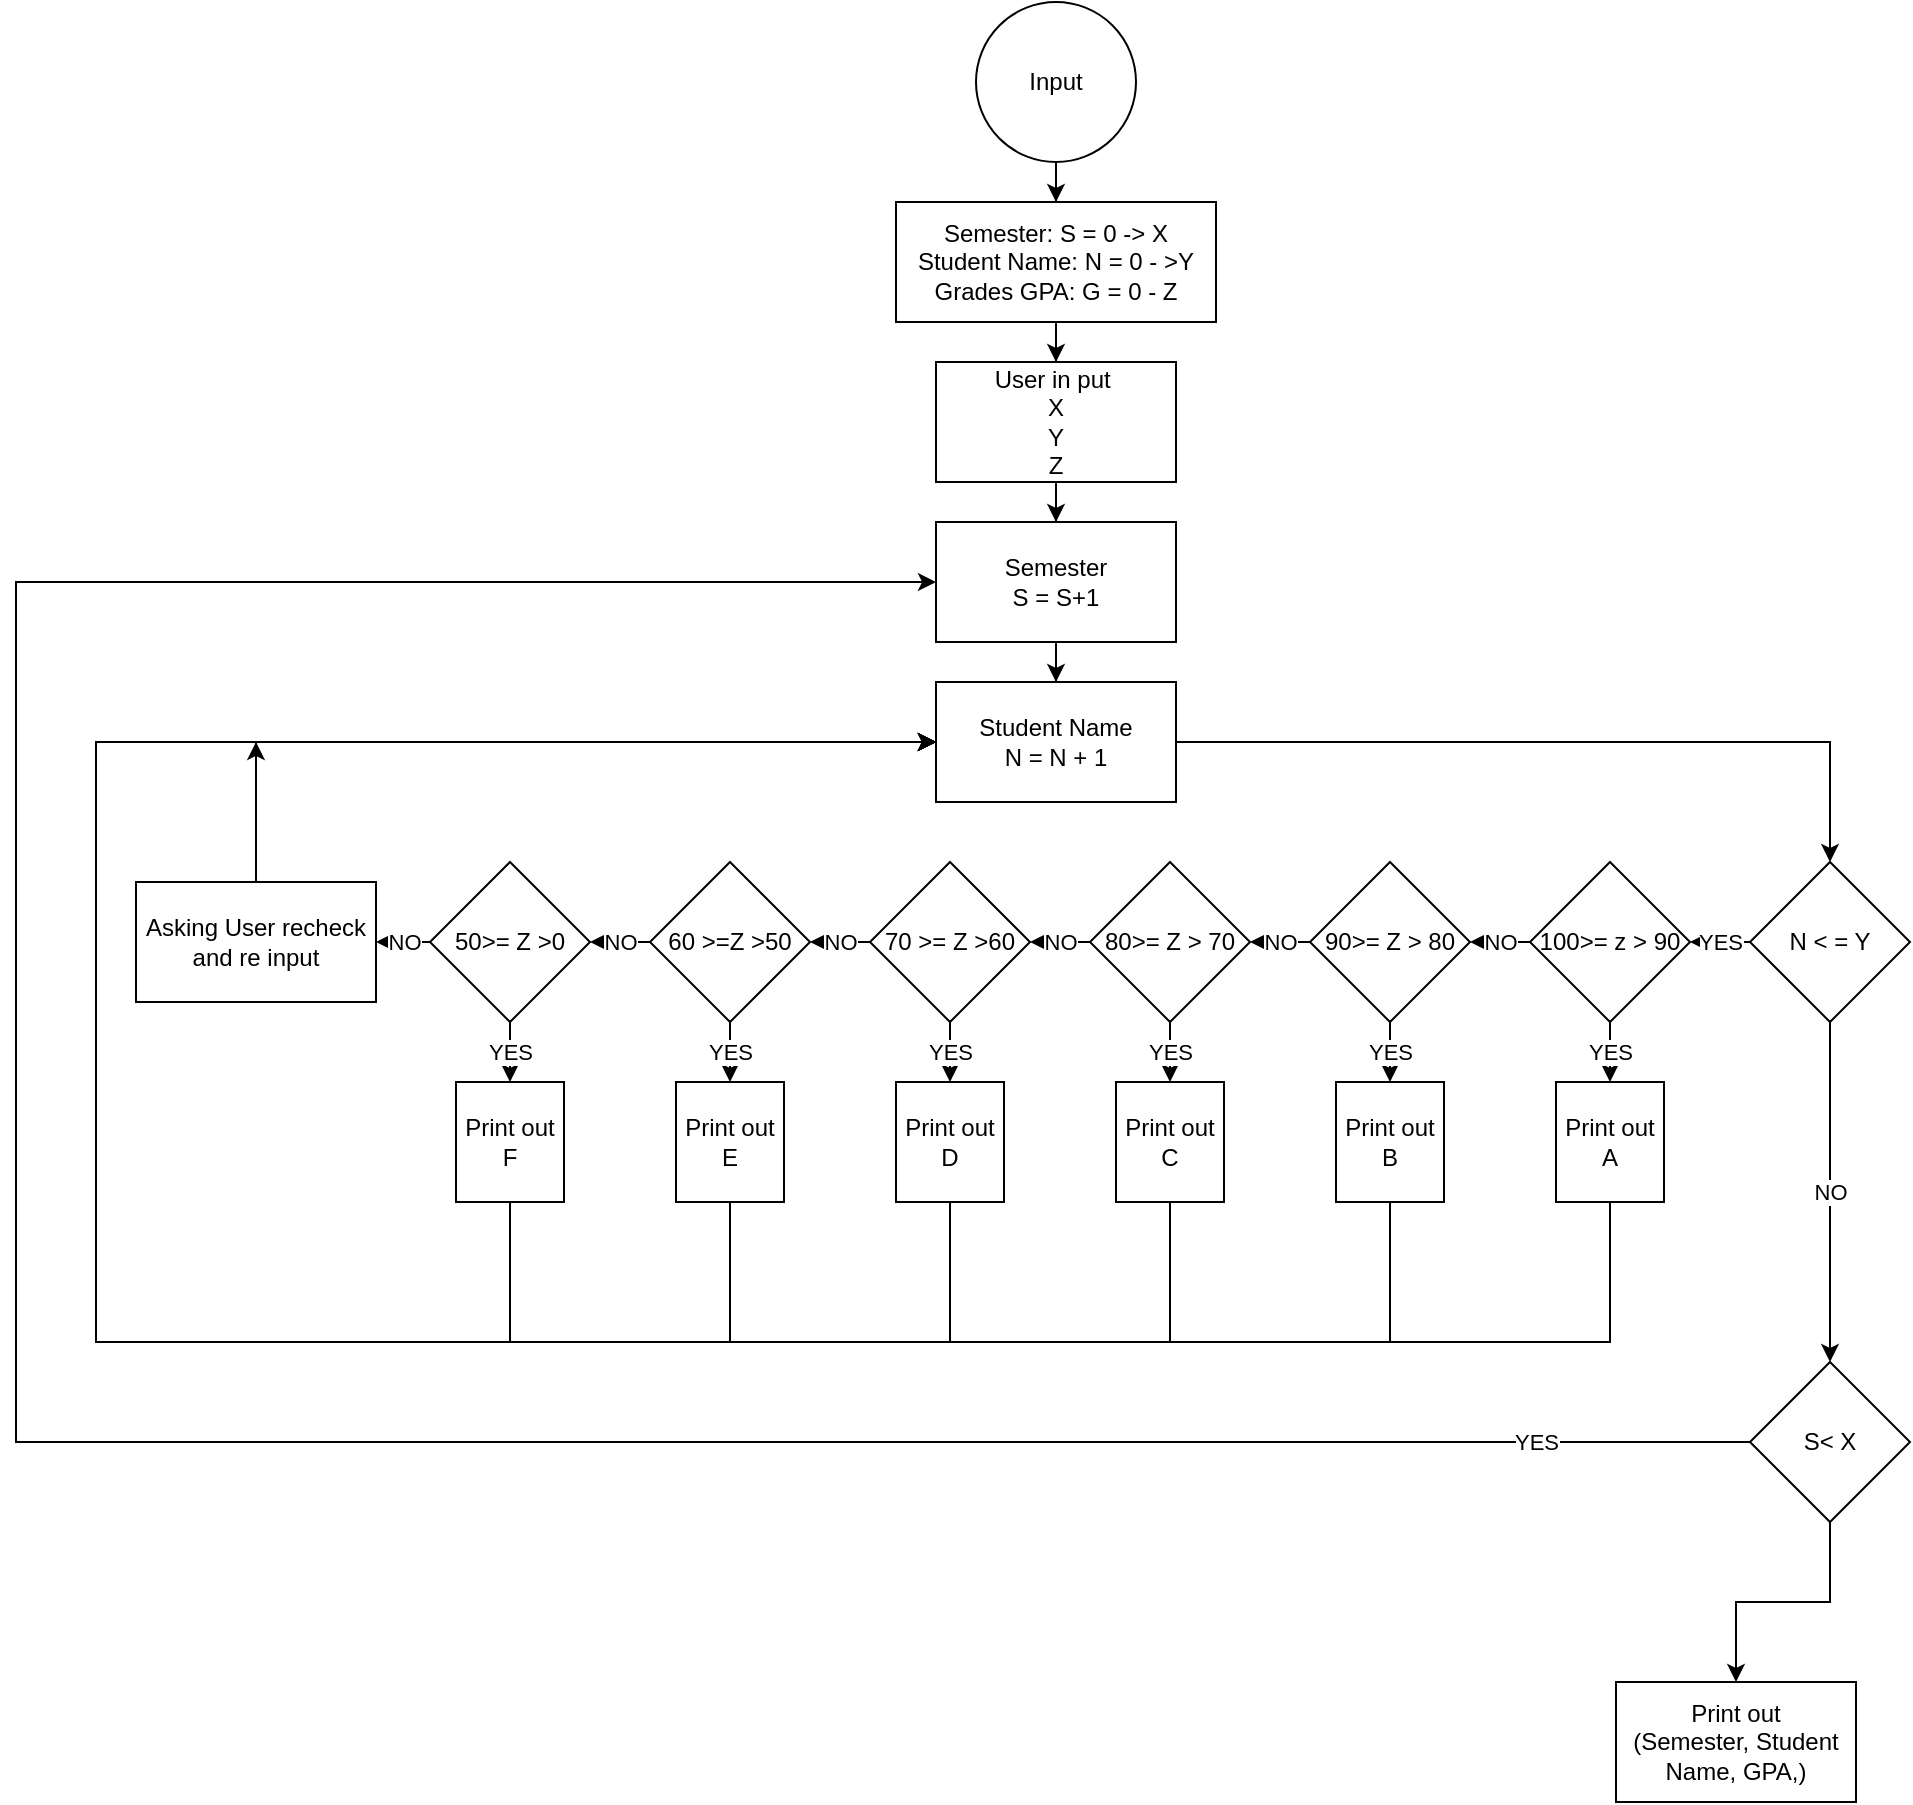 <mxfile version="13.8.7" type="github">
  <diagram id="C5RBs43oDa-KdzZeNtuy" name="Page-1">
    <mxGraphModel dx="1693" dy="522" grid="1" gridSize="10" guides="1" tooltips="1" connect="1" arrows="1" fold="1" page="1" pageScale="1" pageWidth="827" pageHeight="1169" math="0" shadow="0">
      <root>
        <mxCell id="WIyWlLk6GJQsqaUBKTNV-0" />
        <mxCell id="WIyWlLk6GJQsqaUBKTNV-1" parent="WIyWlLk6GJQsqaUBKTNV-0" />
        <mxCell id="PTlVYcGKOcq1J0zGVVaP-2" value="" style="edgeStyle=orthogonalEdgeStyle;rounded=0;orthogonalLoop=1;jettySize=auto;html=1;" edge="1" parent="WIyWlLk6GJQsqaUBKTNV-1" source="PTlVYcGKOcq1J0zGVVaP-0" target="PTlVYcGKOcq1J0zGVVaP-1">
          <mxGeometry relative="1" as="geometry" />
        </mxCell>
        <mxCell id="PTlVYcGKOcq1J0zGVVaP-0" value="Input" style="ellipse;whiteSpace=wrap;html=1;aspect=fixed;" vertex="1" parent="WIyWlLk6GJQsqaUBKTNV-1">
          <mxGeometry x="360" width="80" height="80" as="geometry" />
        </mxCell>
        <mxCell id="PTlVYcGKOcq1J0zGVVaP-4" value="" style="edgeStyle=orthogonalEdgeStyle;rounded=0;orthogonalLoop=1;jettySize=auto;html=1;" edge="1" parent="WIyWlLk6GJQsqaUBKTNV-1" source="PTlVYcGKOcq1J0zGVVaP-1" target="PTlVYcGKOcq1J0zGVVaP-3">
          <mxGeometry relative="1" as="geometry" />
        </mxCell>
        <mxCell id="PTlVYcGKOcq1J0zGVVaP-1" value="Semester: S = 0 -&amp;gt; X&lt;br&gt;Student Name: N = 0 - &amp;gt;Y&lt;br&gt;Grades GPA: G = 0 - Z" style="whiteSpace=wrap;html=1;" vertex="1" parent="WIyWlLk6GJQsqaUBKTNV-1">
          <mxGeometry x="320" y="100" width="160" height="60" as="geometry" />
        </mxCell>
        <mxCell id="PTlVYcGKOcq1J0zGVVaP-8" value="" style="edgeStyle=orthogonalEdgeStyle;rounded=0;orthogonalLoop=1;jettySize=auto;html=1;" edge="1" parent="WIyWlLk6GJQsqaUBKTNV-1" source="PTlVYcGKOcq1J0zGVVaP-3" target="PTlVYcGKOcq1J0zGVVaP-7">
          <mxGeometry relative="1" as="geometry" />
        </mxCell>
        <mxCell id="PTlVYcGKOcq1J0zGVVaP-3" value="User in put&amp;nbsp;&lt;br&gt;X&lt;br&gt;Y&lt;br&gt;Z" style="whiteSpace=wrap;html=1;" vertex="1" parent="WIyWlLk6GJQsqaUBKTNV-1">
          <mxGeometry x="340" y="180" width="120" height="60" as="geometry" />
        </mxCell>
        <mxCell id="PTlVYcGKOcq1J0zGVVaP-10" value="" style="edgeStyle=orthogonalEdgeStyle;rounded=0;orthogonalLoop=1;jettySize=auto;html=1;" edge="1" parent="WIyWlLk6GJQsqaUBKTNV-1" source="PTlVYcGKOcq1J0zGVVaP-7" target="PTlVYcGKOcq1J0zGVVaP-9">
          <mxGeometry relative="1" as="geometry" />
        </mxCell>
        <mxCell id="PTlVYcGKOcq1J0zGVVaP-7" value="Semester&lt;br&gt;S = S+1" style="whiteSpace=wrap;html=1;" vertex="1" parent="WIyWlLk6GJQsqaUBKTNV-1">
          <mxGeometry x="340" y="260" width="120" height="60" as="geometry" />
        </mxCell>
        <mxCell id="PTlVYcGKOcq1J0zGVVaP-21" style="edgeStyle=orthogonalEdgeStyle;rounded=0;orthogonalLoop=1;jettySize=auto;html=1;entryX=0.5;entryY=0;entryDx=0;entryDy=0;" edge="1" parent="WIyWlLk6GJQsqaUBKTNV-1" source="PTlVYcGKOcq1J0zGVVaP-9" target="PTlVYcGKOcq1J0zGVVaP-19">
          <mxGeometry relative="1" as="geometry" />
        </mxCell>
        <mxCell id="PTlVYcGKOcq1J0zGVVaP-9" value="Student Name&lt;br&gt;N = N + 1" style="whiteSpace=wrap;html=1;" vertex="1" parent="WIyWlLk6GJQsqaUBKTNV-1">
          <mxGeometry x="340" y="340" width="120" height="60" as="geometry" />
        </mxCell>
        <mxCell id="PTlVYcGKOcq1J0zGVVaP-23" value="YES" style="edgeStyle=orthogonalEdgeStyle;rounded=0;orthogonalLoop=1;jettySize=auto;html=1;" edge="1" parent="WIyWlLk6GJQsqaUBKTNV-1" source="PTlVYcGKOcq1J0zGVVaP-19" target="PTlVYcGKOcq1J0zGVVaP-22">
          <mxGeometry relative="1" as="geometry" />
        </mxCell>
        <mxCell id="PTlVYcGKOcq1J0zGVVaP-60" value="NO" style="edgeStyle=orthogonalEdgeStyle;rounded=0;orthogonalLoop=1;jettySize=auto;html=1;" edge="1" parent="WIyWlLk6GJQsqaUBKTNV-1" source="PTlVYcGKOcq1J0zGVVaP-19" target="PTlVYcGKOcq1J0zGVVaP-59">
          <mxGeometry relative="1" as="geometry" />
        </mxCell>
        <mxCell id="PTlVYcGKOcq1J0zGVVaP-19" value="N &amp;lt; = Y" style="rhombus;whiteSpace=wrap;html=1;" vertex="1" parent="WIyWlLk6GJQsqaUBKTNV-1">
          <mxGeometry x="747" y="430" width="80" height="80" as="geometry" />
        </mxCell>
        <mxCell id="PTlVYcGKOcq1J0zGVVaP-27" value="NO" style="edgeStyle=orthogonalEdgeStyle;rounded=0;orthogonalLoop=1;jettySize=auto;html=1;" edge="1" parent="WIyWlLk6GJQsqaUBKTNV-1" source="PTlVYcGKOcq1J0zGVVaP-22" target="PTlVYcGKOcq1J0zGVVaP-26">
          <mxGeometry relative="1" as="geometry" />
        </mxCell>
        <mxCell id="PTlVYcGKOcq1J0zGVVaP-40" value="YES" style="edgeStyle=orthogonalEdgeStyle;rounded=0;orthogonalLoop=1;jettySize=auto;html=1;" edge="1" parent="WIyWlLk6GJQsqaUBKTNV-1" source="PTlVYcGKOcq1J0zGVVaP-22" target="PTlVYcGKOcq1J0zGVVaP-39">
          <mxGeometry relative="1" as="geometry" />
        </mxCell>
        <mxCell id="PTlVYcGKOcq1J0zGVVaP-22" value="100&amp;gt;= z &amp;gt; 90" style="rhombus;whiteSpace=wrap;html=1;" vertex="1" parent="WIyWlLk6GJQsqaUBKTNV-1">
          <mxGeometry x="637" y="430" width="80" height="80" as="geometry" />
        </mxCell>
        <mxCell id="PTlVYcGKOcq1J0zGVVaP-29" value="NO" style="edgeStyle=orthogonalEdgeStyle;rounded=0;orthogonalLoop=1;jettySize=auto;html=1;" edge="1" parent="WIyWlLk6GJQsqaUBKTNV-1" source="PTlVYcGKOcq1J0zGVVaP-26" target="PTlVYcGKOcq1J0zGVVaP-28">
          <mxGeometry relative="1" as="geometry" />
        </mxCell>
        <mxCell id="PTlVYcGKOcq1J0zGVVaP-50" value="YES" style="edgeStyle=orthogonalEdgeStyle;rounded=0;orthogonalLoop=1;jettySize=auto;html=1;exitX=0.5;exitY=1;exitDx=0;exitDy=0;entryX=0.5;entryY=0;entryDx=0;entryDy=0;" edge="1" parent="WIyWlLk6GJQsqaUBKTNV-1" source="PTlVYcGKOcq1J0zGVVaP-26" target="PTlVYcGKOcq1J0zGVVaP-41">
          <mxGeometry relative="1" as="geometry" />
        </mxCell>
        <mxCell id="PTlVYcGKOcq1J0zGVVaP-26" value="90&amp;gt;= Z &amp;gt; 80" style="rhombus;whiteSpace=wrap;html=1;" vertex="1" parent="WIyWlLk6GJQsqaUBKTNV-1">
          <mxGeometry x="527" y="430" width="80" height="80" as="geometry" />
        </mxCell>
        <mxCell id="PTlVYcGKOcq1J0zGVVaP-31" value="NO" style="edgeStyle=orthogonalEdgeStyle;rounded=0;orthogonalLoop=1;jettySize=auto;html=1;" edge="1" parent="WIyWlLk6GJQsqaUBKTNV-1" source="PTlVYcGKOcq1J0zGVVaP-28" target="PTlVYcGKOcq1J0zGVVaP-30">
          <mxGeometry relative="1" as="geometry" />
        </mxCell>
        <mxCell id="PTlVYcGKOcq1J0zGVVaP-49" value="YES" style="edgeStyle=orthogonalEdgeStyle;rounded=0;orthogonalLoop=1;jettySize=auto;html=1;exitX=0.5;exitY=1;exitDx=0;exitDy=0;entryX=0.5;entryY=0;entryDx=0;entryDy=0;" edge="1" parent="WIyWlLk6GJQsqaUBKTNV-1" source="PTlVYcGKOcq1J0zGVVaP-28" target="PTlVYcGKOcq1J0zGVVaP-42">
          <mxGeometry relative="1" as="geometry" />
        </mxCell>
        <mxCell id="PTlVYcGKOcq1J0zGVVaP-28" value="80&amp;gt;= Z &amp;gt; 70" style="rhombus;whiteSpace=wrap;html=1;" vertex="1" parent="WIyWlLk6GJQsqaUBKTNV-1">
          <mxGeometry x="417" y="430" width="80" height="80" as="geometry" />
        </mxCell>
        <mxCell id="PTlVYcGKOcq1J0zGVVaP-33" value="NO" style="edgeStyle=orthogonalEdgeStyle;rounded=0;orthogonalLoop=1;jettySize=auto;html=1;" edge="1" parent="WIyWlLk6GJQsqaUBKTNV-1" source="PTlVYcGKOcq1J0zGVVaP-30" target="PTlVYcGKOcq1J0zGVVaP-32">
          <mxGeometry relative="1" as="geometry" />
        </mxCell>
        <mxCell id="PTlVYcGKOcq1J0zGVVaP-48" value="YES" style="edgeStyle=orthogonalEdgeStyle;rounded=0;orthogonalLoop=1;jettySize=auto;html=1;exitX=0.5;exitY=1;exitDx=0;exitDy=0;entryX=0.5;entryY=0;entryDx=0;entryDy=0;" edge="1" parent="WIyWlLk6GJQsqaUBKTNV-1" source="PTlVYcGKOcq1J0zGVVaP-30" target="PTlVYcGKOcq1J0zGVVaP-43">
          <mxGeometry relative="1" as="geometry" />
        </mxCell>
        <mxCell id="PTlVYcGKOcq1J0zGVVaP-30" value="70 &amp;gt;= Z &amp;gt;60" style="rhombus;whiteSpace=wrap;html=1;" vertex="1" parent="WIyWlLk6GJQsqaUBKTNV-1">
          <mxGeometry x="307" y="430" width="80" height="80" as="geometry" />
        </mxCell>
        <mxCell id="PTlVYcGKOcq1J0zGVVaP-35" value="NO" style="edgeStyle=orthogonalEdgeStyle;rounded=0;orthogonalLoop=1;jettySize=auto;html=1;" edge="1" parent="WIyWlLk6GJQsqaUBKTNV-1" source="PTlVYcGKOcq1J0zGVVaP-32" target="PTlVYcGKOcq1J0zGVVaP-34">
          <mxGeometry relative="1" as="geometry" />
        </mxCell>
        <mxCell id="PTlVYcGKOcq1J0zGVVaP-47" value="YES" style="edgeStyle=orthogonalEdgeStyle;rounded=0;orthogonalLoop=1;jettySize=auto;html=1;exitX=0.5;exitY=1;exitDx=0;exitDy=0;entryX=0.5;entryY=0;entryDx=0;entryDy=0;" edge="1" parent="WIyWlLk6GJQsqaUBKTNV-1" source="PTlVYcGKOcq1J0zGVVaP-32" target="PTlVYcGKOcq1J0zGVVaP-44">
          <mxGeometry relative="1" as="geometry" />
        </mxCell>
        <mxCell id="PTlVYcGKOcq1J0zGVVaP-32" value="60 &amp;gt;=Z &amp;gt;50" style="rhombus;whiteSpace=wrap;html=1;" vertex="1" parent="WIyWlLk6GJQsqaUBKTNV-1">
          <mxGeometry x="197" y="430" width="80" height="80" as="geometry" />
        </mxCell>
        <mxCell id="PTlVYcGKOcq1J0zGVVaP-37" value="NO" style="edgeStyle=orthogonalEdgeStyle;rounded=0;orthogonalLoop=1;jettySize=auto;html=1;" edge="1" parent="WIyWlLk6GJQsqaUBKTNV-1" source="PTlVYcGKOcq1J0zGVVaP-34" target="PTlVYcGKOcq1J0zGVVaP-36">
          <mxGeometry relative="1" as="geometry" />
        </mxCell>
        <mxCell id="PTlVYcGKOcq1J0zGVVaP-46" value="YES" style="edgeStyle=orthogonalEdgeStyle;rounded=0;orthogonalLoop=1;jettySize=auto;html=1;entryX=0.5;entryY=0;entryDx=0;entryDy=0;" edge="1" parent="WIyWlLk6GJQsqaUBKTNV-1" source="PTlVYcGKOcq1J0zGVVaP-34" target="PTlVYcGKOcq1J0zGVVaP-45">
          <mxGeometry relative="1" as="geometry" />
        </mxCell>
        <mxCell id="PTlVYcGKOcq1J0zGVVaP-34" value="50&amp;gt;= Z &amp;gt;0" style="rhombus;whiteSpace=wrap;html=1;" vertex="1" parent="WIyWlLk6GJQsqaUBKTNV-1">
          <mxGeometry x="87" y="430" width="80" height="80" as="geometry" />
        </mxCell>
        <mxCell id="PTlVYcGKOcq1J0zGVVaP-51" style="edgeStyle=orthogonalEdgeStyle;rounded=0;orthogonalLoop=1;jettySize=auto;html=1;entryX=0;entryY=0.5;entryDx=0;entryDy=0;" edge="1" parent="WIyWlLk6GJQsqaUBKTNV-1" source="PTlVYcGKOcq1J0zGVVaP-36" target="PTlVYcGKOcq1J0zGVVaP-9">
          <mxGeometry relative="1" as="geometry">
            <Array as="points">
              <mxPoint y="370" />
            </Array>
          </mxGeometry>
        </mxCell>
        <mxCell id="PTlVYcGKOcq1J0zGVVaP-58" style="edgeStyle=orthogonalEdgeStyle;rounded=0;orthogonalLoop=1;jettySize=auto;html=1;exitX=0.5;exitY=0;exitDx=0;exitDy=0;" edge="1" parent="WIyWlLk6GJQsqaUBKTNV-1" source="PTlVYcGKOcq1J0zGVVaP-36">
          <mxGeometry relative="1" as="geometry">
            <mxPoint y="370" as="targetPoint" />
          </mxGeometry>
        </mxCell>
        <mxCell id="PTlVYcGKOcq1J0zGVVaP-36" value="Asking User recheck and re input" style="whiteSpace=wrap;html=1;" vertex="1" parent="WIyWlLk6GJQsqaUBKTNV-1">
          <mxGeometry x="-60" y="440" width="120" height="60" as="geometry" />
        </mxCell>
        <mxCell id="PTlVYcGKOcq1J0zGVVaP-52" style="edgeStyle=orthogonalEdgeStyle;rounded=0;orthogonalLoop=1;jettySize=auto;html=1;entryX=0;entryY=0.5;entryDx=0;entryDy=0;" edge="1" parent="WIyWlLk6GJQsqaUBKTNV-1" source="PTlVYcGKOcq1J0zGVVaP-39" target="PTlVYcGKOcq1J0zGVVaP-9">
          <mxGeometry relative="1" as="geometry">
            <Array as="points">
              <mxPoint x="677" y="670" />
              <mxPoint x="-80" y="670" />
              <mxPoint x="-80" y="370" />
            </Array>
          </mxGeometry>
        </mxCell>
        <mxCell id="PTlVYcGKOcq1J0zGVVaP-39" value="Print out&lt;br&gt;A" style="whiteSpace=wrap;html=1;" vertex="1" parent="WIyWlLk6GJQsqaUBKTNV-1">
          <mxGeometry x="650" y="540" width="54" height="60" as="geometry" />
        </mxCell>
        <mxCell id="PTlVYcGKOcq1J0zGVVaP-53" style="edgeStyle=orthogonalEdgeStyle;rounded=0;orthogonalLoop=1;jettySize=auto;html=1;entryX=0;entryY=0.5;entryDx=0;entryDy=0;" edge="1" parent="WIyWlLk6GJQsqaUBKTNV-1" source="PTlVYcGKOcq1J0zGVVaP-41" target="PTlVYcGKOcq1J0zGVVaP-9">
          <mxGeometry relative="1" as="geometry">
            <Array as="points">
              <mxPoint x="567" y="670" />
              <mxPoint x="-80" y="670" />
              <mxPoint x="-80" y="370" />
            </Array>
          </mxGeometry>
        </mxCell>
        <mxCell id="PTlVYcGKOcq1J0zGVVaP-41" value="Print out&lt;br&gt;B" style="whiteSpace=wrap;html=1;" vertex="1" parent="WIyWlLk6GJQsqaUBKTNV-1">
          <mxGeometry x="540" y="540" width="54" height="60" as="geometry" />
        </mxCell>
        <mxCell id="PTlVYcGKOcq1J0zGVVaP-54" style="edgeStyle=orthogonalEdgeStyle;rounded=0;orthogonalLoop=1;jettySize=auto;html=1;entryX=0;entryY=0.5;entryDx=0;entryDy=0;" edge="1" parent="WIyWlLk6GJQsqaUBKTNV-1" source="PTlVYcGKOcq1J0zGVVaP-42" target="PTlVYcGKOcq1J0zGVVaP-9">
          <mxGeometry relative="1" as="geometry">
            <Array as="points">
              <mxPoint x="457" y="670" />
              <mxPoint x="-80" y="670" />
              <mxPoint x="-80" y="370" />
            </Array>
          </mxGeometry>
        </mxCell>
        <mxCell id="PTlVYcGKOcq1J0zGVVaP-42" value="Print out&lt;br&gt;C" style="whiteSpace=wrap;html=1;" vertex="1" parent="WIyWlLk6GJQsqaUBKTNV-1">
          <mxGeometry x="430" y="540" width="54" height="60" as="geometry" />
        </mxCell>
        <mxCell id="PTlVYcGKOcq1J0zGVVaP-55" style="edgeStyle=orthogonalEdgeStyle;rounded=0;orthogonalLoop=1;jettySize=auto;html=1;entryX=0;entryY=0.5;entryDx=0;entryDy=0;" edge="1" parent="WIyWlLk6GJQsqaUBKTNV-1" source="PTlVYcGKOcq1J0zGVVaP-43" target="PTlVYcGKOcq1J0zGVVaP-9">
          <mxGeometry relative="1" as="geometry">
            <Array as="points">
              <mxPoint x="347" y="670" />
              <mxPoint x="-80" y="670" />
              <mxPoint x="-80" y="370" />
            </Array>
          </mxGeometry>
        </mxCell>
        <mxCell id="PTlVYcGKOcq1J0zGVVaP-43" value="Print out&lt;br&gt;D" style="whiteSpace=wrap;html=1;" vertex="1" parent="WIyWlLk6GJQsqaUBKTNV-1">
          <mxGeometry x="320" y="540" width="54" height="60" as="geometry" />
        </mxCell>
        <mxCell id="PTlVYcGKOcq1J0zGVVaP-56" style="edgeStyle=orthogonalEdgeStyle;rounded=0;orthogonalLoop=1;jettySize=auto;html=1;entryX=0;entryY=0.5;entryDx=0;entryDy=0;" edge="1" parent="WIyWlLk6GJQsqaUBKTNV-1" source="PTlVYcGKOcq1J0zGVVaP-44" target="PTlVYcGKOcq1J0zGVVaP-9">
          <mxGeometry relative="1" as="geometry">
            <Array as="points">
              <mxPoint x="237" y="670" />
              <mxPoint x="-80" y="670" />
              <mxPoint x="-80" y="370" />
            </Array>
          </mxGeometry>
        </mxCell>
        <mxCell id="PTlVYcGKOcq1J0zGVVaP-44" value="Print out&lt;br&gt;E" style="whiteSpace=wrap;html=1;" vertex="1" parent="WIyWlLk6GJQsqaUBKTNV-1">
          <mxGeometry x="210" y="540" width="54" height="60" as="geometry" />
        </mxCell>
        <mxCell id="PTlVYcGKOcq1J0zGVVaP-57" style="edgeStyle=orthogonalEdgeStyle;rounded=0;orthogonalLoop=1;jettySize=auto;html=1;entryX=0;entryY=0.5;entryDx=0;entryDy=0;" edge="1" parent="WIyWlLk6GJQsqaUBKTNV-1" source="PTlVYcGKOcq1J0zGVVaP-45" target="PTlVYcGKOcq1J0zGVVaP-9">
          <mxGeometry relative="1" as="geometry">
            <Array as="points">
              <mxPoint x="127" y="670" />
              <mxPoint x="-80" y="670" />
              <mxPoint x="-80" y="370" />
            </Array>
          </mxGeometry>
        </mxCell>
        <mxCell id="PTlVYcGKOcq1J0zGVVaP-45" value="Print out&lt;br&gt;F" style="whiteSpace=wrap;html=1;" vertex="1" parent="WIyWlLk6GJQsqaUBKTNV-1">
          <mxGeometry x="100" y="540" width="54" height="60" as="geometry" />
        </mxCell>
        <mxCell id="PTlVYcGKOcq1J0zGVVaP-61" value="YES" style="edgeStyle=orthogonalEdgeStyle;rounded=0;orthogonalLoop=1;jettySize=auto;html=1;entryX=0;entryY=0.5;entryDx=0;entryDy=0;" edge="1" parent="WIyWlLk6GJQsqaUBKTNV-1" source="PTlVYcGKOcq1J0zGVVaP-59" target="PTlVYcGKOcq1J0zGVVaP-7">
          <mxGeometry x="-0.878" relative="1" as="geometry">
            <Array as="points">
              <mxPoint x="-120" y="720" />
              <mxPoint x="-120" y="290" />
            </Array>
            <mxPoint as="offset" />
          </mxGeometry>
        </mxCell>
        <mxCell id="PTlVYcGKOcq1J0zGVVaP-63" value="" style="edgeStyle=orthogonalEdgeStyle;rounded=0;orthogonalLoop=1;jettySize=auto;html=1;" edge="1" parent="WIyWlLk6GJQsqaUBKTNV-1" source="PTlVYcGKOcq1J0zGVVaP-59" target="PTlVYcGKOcq1J0zGVVaP-62">
          <mxGeometry relative="1" as="geometry" />
        </mxCell>
        <mxCell id="PTlVYcGKOcq1J0zGVVaP-59" value="S&amp;lt; X" style="rhombus;whiteSpace=wrap;html=1;" vertex="1" parent="WIyWlLk6GJQsqaUBKTNV-1">
          <mxGeometry x="747" y="680" width="80" height="80" as="geometry" />
        </mxCell>
        <mxCell id="PTlVYcGKOcq1J0zGVVaP-62" value="Print out&lt;br&gt;(Semester, Student Name, GPA,)" style="whiteSpace=wrap;html=1;" vertex="1" parent="WIyWlLk6GJQsqaUBKTNV-1">
          <mxGeometry x="680" y="840" width="120" height="60" as="geometry" />
        </mxCell>
      </root>
    </mxGraphModel>
  </diagram>
</mxfile>

